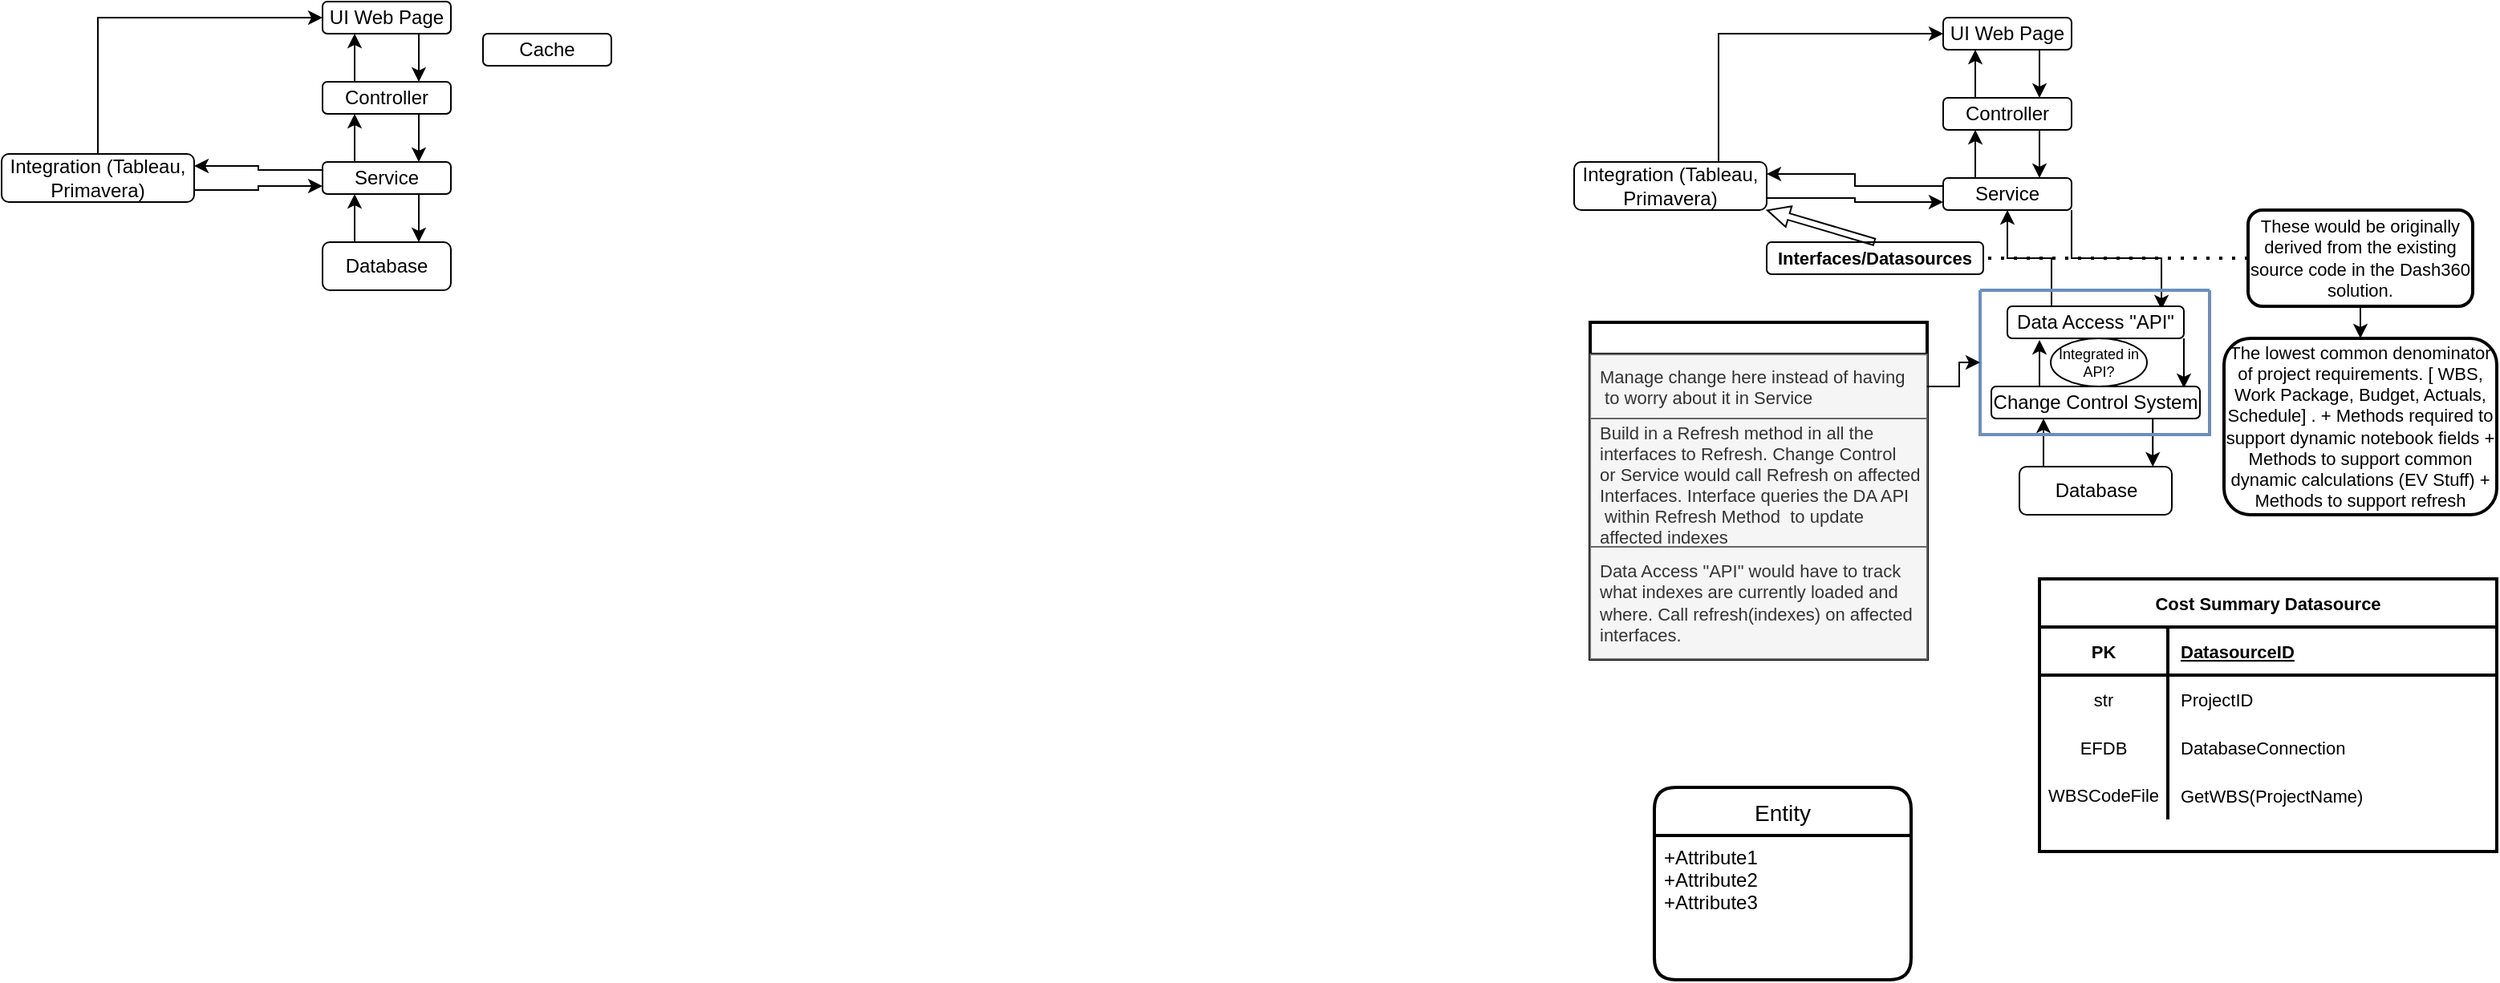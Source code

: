 <mxfile version="20.2.4" type="github">
  <diagram id="zAPG3s6eNBlKXScx0uPv" name="Page-1">
    <mxGraphModel dx="2272" dy="762" grid="1" gridSize="10" guides="1" tooltips="1" connect="1" arrows="1" fold="1" page="1" pageScale="1" pageWidth="850" pageHeight="1100" math="0" shadow="0">
      <root>
        <mxCell id="0" />
        <mxCell id="1" parent="0" />
        <mxCell id="6c2BMC_qpxblbNM1LoXK-9" style="edgeStyle=orthogonalEdgeStyle;rounded=0;orthogonalLoop=1;jettySize=auto;html=1;exitX=0.75;exitY=1;exitDx=0;exitDy=0;entryX=0.75;entryY=0;entryDx=0;entryDy=0;" parent="1" source="6c2BMC_qpxblbNM1LoXK-1" target="6c2BMC_qpxblbNM1LoXK-6" edge="1">
          <mxGeometry relative="1" as="geometry" />
        </mxCell>
        <mxCell id="6c2BMC_qpxblbNM1LoXK-1" value="UI Web Page" style="rounded=1;whiteSpace=wrap;html=1;" parent="1" vertex="1">
          <mxGeometry x="490" y="40" width="80" height="20" as="geometry" />
        </mxCell>
        <mxCell id="6c2BMC_qpxblbNM1LoXK-10" style="edgeStyle=orthogonalEdgeStyle;rounded=0;orthogonalLoop=1;jettySize=auto;html=1;exitX=0.75;exitY=1;exitDx=0;exitDy=0;entryX=0.75;entryY=0;entryDx=0;entryDy=0;" parent="1" source="6c2BMC_qpxblbNM1LoXK-6" target="6c2BMC_qpxblbNM1LoXK-7" edge="1">
          <mxGeometry relative="1" as="geometry" />
        </mxCell>
        <mxCell id="6c2BMC_qpxblbNM1LoXK-18" style="edgeStyle=orthogonalEdgeStyle;rounded=0;orthogonalLoop=1;jettySize=auto;html=1;exitX=0.25;exitY=0;exitDx=0;exitDy=0;entryX=0.25;entryY=1;entryDx=0;entryDy=0;" parent="1" source="6c2BMC_qpxblbNM1LoXK-6" target="6c2BMC_qpxblbNM1LoXK-1" edge="1">
          <mxGeometry relative="1" as="geometry" />
        </mxCell>
        <mxCell id="6c2BMC_qpxblbNM1LoXK-6" value="Controller" style="rounded=1;whiteSpace=wrap;html=1;" parent="1" vertex="1">
          <mxGeometry x="490" y="90" width="80" height="20" as="geometry" />
        </mxCell>
        <mxCell id="6c2BMC_qpxblbNM1LoXK-15" style="edgeStyle=orthogonalEdgeStyle;rounded=0;orthogonalLoop=1;jettySize=auto;html=1;exitX=0;exitY=0.25;exitDx=0;exitDy=0;entryX=1;entryY=0.25;entryDx=0;entryDy=0;" parent="1" source="6c2BMC_qpxblbNM1LoXK-7" target="6c2BMC_qpxblbNM1LoXK-13" edge="1">
          <mxGeometry relative="1" as="geometry" />
        </mxCell>
        <mxCell id="6c2BMC_qpxblbNM1LoXK-17" style="edgeStyle=orthogonalEdgeStyle;rounded=0;orthogonalLoop=1;jettySize=auto;html=1;exitX=0.25;exitY=0;exitDx=0;exitDy=0;entryX=0.25;entryY=1;entryDx=0;entryDy=0;" parent="1" source="6c2BMC_qpxblbNM1LoXK-7" target="6c2BMC_qpxblbNM1LoXK-6" edge="1">
          <mxGeometry relative="1" as="geometry" />
        </mxCell>
        <mxCell id="6c2BMC_qpxblbNM1LoXK-51" style="edgeStyle=orthogonalEdgeStyle;rounded=0;orthogonalLoop=1;jettySize=auto;html=1;exitX=1;exitY=1;exitDx=0;exitDy=0;entryX=0.873;entryY=0.1;entryDx=0;entryDy=0;entryPerimeter=0;fontSize=9;" parent="1" source="6c2BMC_qpxblbNM1LoXK-7" target="6c2BMC_qpxblbNM1LoXK-21" edge="1">
          <mxGeometry relative="1" as="geometry" />
        </mxCell>
        <mxCell id="6c2BMC_qpxblbNM1LoXK-7" value="Service" style="rounded=1;whiteSpace=wrap;html=1;" parent="1" vertex="1">
          <mxGeometry x="490" y="140" width="80" height="20" as="geometry" />
        </mxCell>
        <mxCell id="6c2BMC_qpxblbNM1LoXK-82" style="edgeStyle=orthogonalEdgeStyle;rounded=0;orthogonalLoop=1;jettySize=auto;html=1;exitX=0.25;exitY=0;exitDx=0;exitDy=0;entryX=0.25;entryY=1;entryDx=0;entryDy=0;fontSize=11;" parent="1" source="6c2BMC_qpxblbNM1LoXK-11" target="6c2BMC_qpxblbNM1LoXK-22" edge="1">
          <mxGeometry relative="1" as="geometry" />
        </mxCell>
        <mxCell id="6c2BMC_qpxblbNM1LoXK-11" value="Database" style="rounded=1;whiteSpace=wrap;html=1;" parent="1" vertex="1">
          <mxGeometry x="537.5" y="320" width="95" height="30" as="geometry" />
        </mxCell>
        <mxCell id="6c2BMC_qpxblbNM1LoXK-14" style="edgeStyle=orthogonalEdgeStyle;rounded=0;orthogonalLoop=1;jettySize=auto;html=1;exitX=1;exitY=0.75;exitDx=0;exitDy=0;entryX=0;entryY=0.75;entryDx=0;entryDy=0;" parent="1" source="6c2BMC_qpxblbNM1LoXK-13" target="6c2BMC_qpxblbNM1LoXK-7" edge="1">
          <mxGeometry relative="1" as="geometry" />
        </mxCell>
        <mxCell id="6c2BMC_qpxblbNM1LoXK-19" style="edgeStyle=orthogonalEdgeStyle;rounded=0;orthogonalLoop=1;jettySize=auto;html=1;exitX=0.75;exitY=0;exitDx=0;exitDy=0;entryX=0;entryY=0.5;entryDx=0;entryDy=0;" parent="1" source="6c2BMC_qpxblbNM1LoXK-13" target="6c2BMC_qpxblbNM1LoXK-1" edge="1">
          <mxGeometry relative="1" as="geometry" />
        </mxCell>
        <mxCell id="6c2BMC_qpxblbNM1LoXK-13" value="Integration (Tableau, Primavera)" style="rounded=1;whiteSpace=wrap;html=1;" parent="1" vertex="1">
          <mxGeometry x="260" y="130" width="120" height="30" as="geometry" />
        </mxCell>
        <mxCell id="6c2BMC_qpxblbNM1LoXK-53" style="edgeStyle=orthogonalEdgeStyle;rounded=0;orthogonalLoop=1;jettySize=auto;html=1;exitX=0.25;exitY=0;exitDx=0;exitDy=0;entryX=0.5;entryY=1;entryDx=0;entryDy=0;fontSize=9;" parent="1" source="6c2BMC_qpxblbNM1LoXK-21" target="6c2BMC_qpxblbNM1LoXK-7" edge="1">
          <mxGeometry relative="1" as="geometry" />
        </mxCell>
        <mxCell id="6c2BMC_qpxblbNM1LoXK-59" style="edgeStyle=orthogonalEdgeStyle;rounded=0;orthogonalLoop=1;jettySize=auto;html=1;exitX=1;exitY=1;exitDx=0;exitDy=0;entryX=0.923;entryY=0.05;entryDx=0;entryDy=0;entryPerimeter=0;fontSize=11;" parent="1" source="6c2BMC_qpxblbNM1LoXK-21" target="6c2BMC_qpxblbNM1LoXK-22" edge="1">
          <mxGeometry relative="1" as="geometry" />
        </mxCell>
        <mxCell id="6c2BMC_qpxblbNM1LoXK-21" value="Data Access &quot;API&quot;" style="rounded=1;whiteSpace=wrap;html=1;" parent="1" vertex="1">
          <mxGeometry x="530" y="220" width="110" height="20" as="geometry" />
        </mxCell>
        <mxCell id="6c2BMC_qpxblbNM1LoXK-60" style="edgeStyle=orthogonalEdgeStyle;rounded=0;orthogonalLoop=1;jettySize=auto;html=1;exitX=0.25;exitY=0;exitDx=0;exitDy=0;entryX=0.182;entryY=1.05;entryDx=0;entryDy=0;entryPerimeter=0;fontSize=11;" parent="1" source="6c2BMC_qpxblbNM1LoXK-22" target="6c2BMC_qpxblbNM1LoXK-21" edge="1">
          <mxGeometry relative="1" as="geometry" />
        </mxCell>
        <mxCell id="6c2BMC_qpxblbNM1LoXK-62" style="edgeStyle=orthogonalEdgeStyle;rounded=0;orthogonalLoop=1;jettySize=auto;html=1;exitX=0.75;exitY=1;exitDx=0;exitDy=0;entryX=0.875;entryY=0;entryDx=0;entryDy=0;entryPerimeter=0;fontSize=11;" parent="1" source="6c2BMC_qpxblbNM1LoXK-22" target="6c2BMC_qpxblbNM1LoXK-11" edge="1">
          <mxGeometry relative="1" as="geometry" />
        </mxCell>
        <mxCell id="6c2BMC_qpxblbNM1LoXK-22" value="Change Control System" style="rounded=1;whiteSpace=wrap;html=1;" parent="1" vertex="1">
          <mxGeometry x="520" y="270" width="130" height="20" as="geometry" />
        </mxCell>
        <mxCell id="6c2BMC_qpxblbNM1LoXK-27" style="edgeStyle=orthogonalEdgeStyle;rounded=0;orthogonalLoop=1;jettySize=auto;html=1;exitX=0.75;exitY=1;exitDx=0;exitDy=0;entryX=0.75;entryY=0;entryDx=0;entryDy=0;" parent="1" source="6c2BMC_qpxblbNM1LoXK-28" target="6c2BMC_qpxblbNM1LoXK-31" edge="1">
          <mxGeometry relative="1" as="geometry" />
        </mxCell>
        <mxCell id="6c2BMC_qpxblbNM1LoXK-28" value="UI Web Page" style="rounded=1;whiteSpace=wrap;html=1;" parent="1" vertex="1">
          <mxGeometry x="-520" y="30" width="80" height="20" as="geometry" />
        </mxCell>
        <mxCell id="6c2BMC_qpxblbNM1LoXK-29" style="edgeStyle=orthogonalEdgeStyle;rounded=0;orthogonalLoop=1;jettySize=auto;html=1;exitX=0.75;exitY=1;exitDx=0;exitDy=0;entryX=0.75;entryY=0;entryDx=0;entryDy=0;" parent="1" source="6c2BMC_qpxblbNM1LoXK-31" target="6c2BMC_qpxblbNM1LoXK-35" edge="1">
          <mxGeometry relative="1" as="geometry" />
        </mxCell>
        <mxCell id="6c2BMC_qpxblbNM1LoXK-30" style="edgeStyle=orthogonalEdgeStyle;rounded=0;orthogonalLoop=1;jettySize=auto;html=1;exitX=0.25;exitY=0;exitDx=0;exitDy=0;entryX=0.25;entryY=1;entryDx=0;entryDy=0;" parent="1" source="6c2BMC_qpxblbNM1LoXK-31" target="6c2BMC_qpxblbNM1LoXK-28" edge="1">
          <mxGeometry relative="1" as="geometry" />
        </mxCell>
        <mxCell id="6c2BMC_qpxblbNM1LoXK-31" value="Controller" style="rounded=1;whiteSpace=wrap;html=1;" parent="1" vertex="1">
          <mxGeometry x="-520" y="80" width="80" height="20" as="geometry" />
        </mxCell>
        <mxCell id="6c2BMC_qpxblbNM1LoXK-32" style="edgeStyle=orthogonalEdgeStyle;rounded=0;orthogonalLoop=1;jettySize=auto;html=1;exitX=0.75;exitY=1;exitDx=0;exitDy=0;entryX=0.75;entryY=0;entryDx=0;entryDy=0;" parent="1" source="6c2BMC_qpxblbNM1LoXK-35" target="6c2BMC_qpxblbNM1LoXK-37" edge="1">
          <mxGeometry relative="1" as="geometry" />
        </mxCell>
        <mxCell id="6c2BMC_qpxblbNM1LoXK-33" style="edgeStyle=orthogonalEdgeStyle;rounded=0;orthogonalLoop=1;jettySize=auto;html=1;exitX=0;exitY=0.25;exitDx=0;exitDy=0;entryX=1;entryY=0.25;entryDx=0;entryDy=0;" parent="1" source="6c2BMC_qpxblbNM1LoXK-35" target="6c2BMC_qpxblbNM1LoXK-73" edge="1">
          <mxGeometry relative="1" as="geometry">
            <mxPoint x="-590" y="135" as="targetPoint" />
          </mxGeometry>
        </mxCell>
        <mxCell id="6c2BMC_qpxblbNM1LoXK-34" style="edgeStyle=orthogonalEdgeStyle;rounded=0;orthogonalLoop=1;jettySize=auto;html=1;exitX=0.25;exitY=0;exitDx=0;exitDy=0;entryX=0.25;entryY=1;entryDx=0;entryDy=0;" parent="1" source="6c2BMC_qpxblbNM1LoXK-35" target="6c2BMC_qpxblbNM1LoXK-31" edge="1">
          <mxGeometry relative="1" as="geometry" />
        </mxCell>
        <mxCell id="6c2BMC_qpxblbNM1LoXK-35" value="Service" style="rounded=1;whiteSpace=wrap;html=1;" parent="1" vertex="1">
          <mxGeometry x="-520" y="130" width="80" height="20" as="geometry" />
        </mxCell>
        <mxCell id="6c2BMC_qpxblbNM1LoXK-36" style="edgeStyle=orthogonalEdgeStyle;rounded=0;orthogonalLoop=1;jettySize=auto;html=1;exitX=0.25;exitY=0;exitDx=0;exitDy=0;entryX=0.25;entryY=1;entryDx=0;entryDy=0;" parent="1" source="6c2BMC_qpxblbNM1LoXK-37" target="6c2BMC_qpxblbNM1LoXK-35" edge="1">
          <mxGeometry relative="1" as="geometry" />
        </mxCell>
        <mxCell id="6c2BMC_qpxblbNM1LoXK-37" value="Database" style="rounded=1;whiteSpace=wrap;html=1;" parent="1" vertex="1">
          <mxGeometry x="-520" y="180" width="80" height="30" as="geometry" />
        </mxCell>
        <mxCell id="6c2BMC_qpxblbNM1LoXK-38" style="edgeStyle=orthogonalEdgeStyle;rounded=0;orthogonalLoop=1;jettySize=auto;html=1;exitX=1;exitY=0.75;exitDx=0;exitDy=0;entryX=0;entryY=0.75;entryDx=0;entryDy=0;" parent="1" source="6c2BMC_qpxblbNM1LoXK-73" target="6c2BMC_qpxblbNM1LoXK-35" edge="1">
          <mxGeometry relative="1" as="geometry">
            <mxPoint x="-590" y="145" as="sourcePoint" />
          </mxGeometry>
        </mxCell>
        <mxCell id="6c2BMC_qpxblbNM1LoXK-39" style="edgeStyle=orthogonalEdgeStyle;rounded=0;orthogonalLoop=1;jettySize=auto;html=1;exitX=0.5;exitY=0;exitDx=0;exitDy=0;entryX=0;entryY=0.5;entryDx=0;entryDy=0;" parent="1" source="6c2BMC_qpxblbNM1LoXK-73" target="6c2BMC_qpxblbNM1LoXK-28" edge="1">
          <mxGeometry relative="1" as="geometry">
            <mxPoint x="-610" y="130" as="sourcePoint" />
          </mxGeometry>
        </mxCell>
        <mxCell id="6c2BMC_qpxblbNM1LoXK-45" value="Integrated in API?" style="ellipse;whiteSpace=wrap;html=1;fontSize=9;" parent="1" vertex="1">
          <mxGeometry x="557" y="240" width="60" height="30" as="geometry" />
        </mxCell>
        <mxCell id="6c2BMC_qpxblbNM1LoXK-57" value="" style="endArrow=none;dashed=1;html=1;dashPattern=1 3;strokeWidth=2;rounded=0;fontSize=9;" parent="1" edge="1">
          <mxGeometry width="50" height="50" relative="1" as="geometry">
            <mxPoint x="510" y="190" as="sourcePoint" />
            <mxPoint x="680" y="190" as="targetPoint" />
          </mxGeometry>
        </mxCell>
        <mxCell id="6c2BMC_qpxblbNM1LoXK-58" value="Interfaces/Datasources" style="rounded=1;whiteSpace=wrap;html=1;fontSize=11;fontStyle=1" parent="1" vertex="1">
          <mxGeometry x="380" y="180" width="135" height="20" as="geometry" />
        </mxCell>
        <mxCell id="6c2BMC_qpxblbNM1LoXK-66" value="" style="swimlane;startSize=0;fontSize=11;fillColor=#dae8fc;strokeColor=#6c8ebf;strokeWidth=2;" parent="1" vertex="1">
          <mxGeometry x="513" y="210" width="143" height="90" as="geometry" />
        </mxCell>
        <mxCell id="6c2BMC_qpxblbNM1LoXK-69" value="" style="swimlane;fontStyle=0;childLayout=stackLayout;horizontal=1;startSize=20;horizontalStack=0;resizeParent=1;resizeParentMax=0;resizeLast=0;collapsible=1;marginBottom=0;fontSize=11;strokeWidth=2;" parent="1" vertex="1">
          <mxGeometry x="270" y="230" width="210" height="210" as="geometry">
            <mxRectangle x="590" y="170" width="60" height="30" as="alternateBounds" />
          </mxGeometry>
        </mxCell>
        <mxCell id="6c2BMC_qpxblbNM1LoXK-70" value="Manage change here instead of having&#xa; to worry about it in Service" style="text;strokeColor=#666666;fillColor=#f5f5f5;align=left;verticalAlign=middle;spacingLeft=4;spacingRight=4;overflow=hidden;points=[[0,0.5],[1,0.5]];portConstraint=eastwest;rotatable=0;fontSize=11;fontColor=#333333;" parent="6c2BMC_qpxblbNM1LoXK-69" vertex="1">
          <mxGeometry y="20" width="210" height="40" as="geometry" />
        </mxCell>
        <mxCell id="6c2BMC_qpxblbNM1LoXK-79" value="Build in a Refresh method in all the &#xa;interfaces to Refresh. Change Control or Service would call Refresh on affected&#xa;Interfaces. Interface queries the DA API&#xa; within Refresh Method  to update affected indexes" style="text;strokeColor=#666666;fillColor=#f5f5f5;align=left;verticalAlign=middle;spacingLeft=4;spacingRight=4;overflow=hidden;points=[[0,0.5],[1,0.5]];portConstraint=eastwest;rotatable=0;fontSize=11;fontColor=#333333;whiteSpace=wrap;" parent="6c2BMC_qpxblbNM1LoXK-69" vertex="1">
          <mxGeometry y="60" width="210" height="80" as="geometry" />
        </mxCell>
        <mxCell id="6c2BMC_qpxblbNM1LoXK-77" value="Data Access &quot;API&quot; would have to track what indexes are currently loaded and where. Call refresh(indexes) on affected interfaces." style="text;align=left;verticalAlign=middle;spacingLeft=4;spacingRight=4;overflow=hidden;points=[[0,0.5],[1,0.5]];portConstraint=eastwest;rotatable=0;fontSize=11;whiteSpace=wrap;fillColor=#f5f5f5;fontColor=#333333;strokeColor=#666666;" parent="6c2BMC_qpxblbNM1LoXK-69" vertex="1">
          <mxGeometry y="140" width="210" height="70" as="geometry" />
        </mxCell>
        <mxCell id="6c2BMC_qpxblbNM1LoXK-73" value="Integration (Tableau, Primavera)" style="rounded=1;whiteSpace=wrap;html=1;" parent="1" vertex="1">
          <mxGeometry x="-720" y="125" width="120" height="30" as="geometry" />
        </mxCell>
        <mxCell id="6c2BMC_qpxblbNM1LoXK-80" style="edgeStyle=orthogonalEdgeStyle;rounded=0;orthogonalLoop=1;jettySize=auto;html=1;exitX=1;exitY=0.5;exitDx=0;exitDy=0;fontSize=11;" parent="1" source="6c2BMC_qpxblbNM1LoXK-70" target="6c2BMC_qpxblbNM1LoXK-66" edge="1">
          <mxGeometry relative="1" as="geometry" />
        </mxCell>
        <mxCell id="6c2BMC_qpxblbNM1LoXK-94" value="" style="edgeStyle=orthogonalEdgeStyle;rounded=0;orthogonalLoop=1;jettySize=auto;html=1;fontSize=11;" parent="1" source="6c2BMC_qpxblbNM1LoXK-89" target="6c2BMC_qpxblbNM1LoXK-93" edge="1">
          <mxGeometry relative="1" as="geometry" />
        </mxCell>
        <mxCell id="6c2BMC_qpxblbNM1LoXK-89" value="These would be originally derived from the existing source code in the Dash360 solution." style="rounded=1;whiteSpace=wrap;html=1;fontSize=11;strokeWidth=2;" parent="1" vertex="1">
          <mxGeometry x="680" y="160" width="140" height="60" as="geometry" />
        </mxCell>
        <mxCell id="6c2BMC_qpxblbNM1LoXK-92" value="" style="shape=flexArrow;endArrow=classic;html=1;rounded=0;fontSize=11;entryX=1;entryY=1;entryDx=0;entryDy=0;exitX=0.5;exitY=0;exitDx=0;exitDy=0;width=4.167;endSize=4.267;endWidth=8.194;" parent="1" source="6c2BMC_qpxblbNM1LoXK-58" target="6c2BMC_qpxblbNM1LoXK-13" edge="1">
          <mxGeometry width="50" height="50" relative="1" as="geometry">
            <mxPoint x="400" y="290" as="sourcePoint" />
            <mxPoint x="450" y="240" as="targetPoint" />
          </mxGeometry>
        </mxCell>
        <mxCell id="6c2BMC_qpxblbNM1LoXK-93" value="The lowest common denominator of project requirements. [ WBS, Work Package, Budget, Actuals, Schedule] . + Methods required to support dynamic notebook fields + Methods to support common dynamic calculations (EV Stuff) + Methods to support refresh" style="rounded=1;whiteSpace=wrap;html=1;fontSize=11;strokeWidth=2;" parent="1" vertex="1">
          <mxGeometry x="665" y="240" width="170" height="110" as="geometry" />
        </mxCell>
        <mxCell id="6c2BMC_qpxblbNM1LoXK-108" value="Cost Summary Datasource" style="shape=table;startSize=30;container=1;collapsible=1;childLayout=tableLayout;fixedRows=1;rowLines=0;fontStyle=1;align=center;resizeLast=1;fontSize=11;strokeWidth=2;" parent="1" vertex="1">
          <mxGeometry x="550" y="390" width="285" height="170" as="geometry" />
        </mxCell>
        <mxCell id="6c2BMC_qpxblbNM1LoXK-109" value="" style="shape=tableRow;horizontal=0;startSize=0;swimlaneHead=0;swimlaneBody=0;fillColor=none;collapsible=0;dropTarget=0;points=[[0,0.5],[1,0.5]];portConstraint=eastwest;top=0;left=0;right=0;bottom=1;fontSize=11;strokeWidth=2;" parent="6c2BMC_qpxblbNM1LoXK-108" vertex="1">
          <mxGeometry y="30" width="285" height="30" as="geometry" />
        </mxCell>
        <mxCell id="6c2BMC_qpxblbNM1LoXK-110" value="PK" style="shape=partialRectangle;connectable=0;fillColor=none;top=0;left=0;bottom=0;right=0;fontStyle=1;overflow=hidden;fontSize=11;strokeWidth=2;" parent="6c2BMC_qpxblbNM1LoXK-109" vertex="1">
          <mxGeometry width="80" height="30" as="geometry">
            <mxRectangle width="80" height="30" as="alternateBounds" />
          </mxGeometry>
        </mxCell>
        <mxCell id="6c2BMC_qpxblbNM1LoXK-111" value="DatasourceID" style="shape=partialRectangle;connectable=0;fillColor=none;top=0;left=0;bottom=0;right=0;align=left;spacingLeft=6;fontStyle=5;overflow=hidden;fontSize=11;strokeWidth=2;" parent="6c2BMC_qpxblbNM1LoXK-109" vertex="1">
          <mxGeometry x="80" width="205" height="30" as="geometry">
            <mxRectangle width="205" height="30" as="alternateBounds" />
          </mxGeometry>
        </mxCell>
        <mxCell id="6c2BMC_qpxblbNM1LoXK-112" value="" style="shape=tableRow;horizontal=0;startSize=0;swimlaneHead=0;swimlaneBody=0;fillColor=none;collapsible=0;dropTarget=0;points=[[0,0.5],[1,0.5]];portConstraint=eastwest;top=0;left=0;right=0;bottom=0;fontSize=11;strokeWidth=2;" parent="6c2BMC_qpxblbNM1LoXK-108" vertex="1">
          <mxGeometry y="60" width="285" height="30" as="geometry" />
        </mxCell>
        <mxCell id="6c2BMC_qpxblbNM1LoXK-113" value="str" style="shape=partialRectangle;connectable=0;fillColor=none;top=0;left=0;bottom=0;right=0;editable=1;overflow=hidden;fontSize=11;strokeWidth=2;" parent="6c2BMC_qpxblbNM1LoXK-112" vertex="1">
          <mxGeometry width="80" height="30" as="geometry">
            <mxRectangle width="80" height="30" as="alternateBounds" />
          </mxGeometry>
        </mxCell>
        <mxCell id="6c2BMC_qpxblbNM1LoXK-114" value="ProjectID" style="shape=partialRectangle;connectable=0;fillColor=none;top=0;left=0;bottom=0;right=0;align=left;spacingLeft=6;overflow=hidden;fontSize=11;strokeWidth=2;" parent="6c2BMC_qpxblbNM1LoXK-112" vertex="1">
          <mxGeometry x="80" width="205" height="30" as="geometry">
            <mxRectangle width="205" height="30" as="alternateBounds" />
          </mxGeometry>
        </mxCell>
        <mxCell id="6c2BMC_qpxblbNM1LoXK-124" value="" style="shape=tableRow;horizontal=0;startSize=0;swimlaneHead=0;swimlaneBody=0;fillColor=none;collapsible=0;dropTarget=0;points=[[0,0.5],[1,0.5]];portConstraint=eastwest;top=0;left=0;right=0;bottom=0;fontSize=11;strokeWidth=2;" parent="6c2BMC_qpxblbNM1LoXK-108" vertex="1">
          <mxGeometry y="90" width="285" height="30" as="geometry" />
        </mxCell>
        <mxCell id="6c2BMC_qpxblbNM1LoXK-125" value="EFDB" style="shape=partialRectangle;connectable=0;fillColor=none;top=0;left=0;bottom=0;right=0;editable=1;overflow=hidden;fontSize=11;strokeWidth=2;" parent="6c2BMC_qpxblbNM1LoXK-124" vertex="1">
          <mxGeometry width="80" height="30" as="geometry">
            <mxRectangle width="80" height="30" as="alternateBounds" />
          </mxGeometry>
        </mxCell>
        <mxCell id="6c2BMC_qpxblbNM1LoXK-126" value="DatabaseConnection" style="shape=partialRectangle;connectable=0;fillColor=none;top=0;left=0;bottom=0;right=0;align=left;spacingLeft=6;overflow=hidden;fontSize=11;strokeWidth=2;" parent="6c2BMC_qpxblbNM1LoXK-124" vertex="1">
          <mxGeometry x="80" width="205" height="30" as="geometry">
            <mxRectangle width="205" height="30" as="alternateBounds" />
          </mxGeometry>
        </mxCell>
        <mxCell id="6c2BMC_qpxblbNM1LoXK-118" value="" style="shape=tableRow;horizontal=0;startSize=0;swimlaneHead=0;swimlaneBody=0;fillColor=none;collapsible=0;dropTarget=0;points=[[0,0.5],[1,0.5]];portConstraint=eastwest;top=0;left=0;right=0;bottom=0;fontSize=11;strokeWidth=2;" parent="6c2BMC_qpxblbNM1LoXK-108" vertex="1">
          <mxGeometry y="120" width="285" height="30" as="geometry" />
        </mxCell>
        <mxCell id="6c2BMC_qpxblbNM1LoXK-119" value="WBSCodeFile" style="shape=partialRectangle;connectable=0;fillColor=none;top=0;left=0;bottom=0;right=0;editable=1;overflow=hidden;fontSize=11;strokeWidth=2;whiteSpace=wrap;" parent="6c2BMC_qpxblbNM1LoXK-118" vertex="1">
          <mxGeometry width="80" height="30" as="geometry">
            <mxRectangle width="80" height="30" as="alternateBounds" />
          </mxGeometry>
        </mxCell>
        <mxCell id="6c2BMC_qpxblbNM1LoXK-120" value="GetWBS(ProjectName)" style="shape=partialRectangle;connectable=0;fillColor=none;top=0;left=0;bottom=0;right=0;align=left;spacingLeft=6;overflow=hidden;fontSize=11;strokeWidth=2;" parent="6c2BMC_qpxblbNM1LoXK-118" vertex="1">
          <mxGeometry x="80" width="205" height="30" as="geometry">
            <mxRectangle width="205" height="30" as="alternateBounds" />
          </mxGeometry>
        </mxCell>
        <mxCell id="6c2BMC_qpxblbNM1LoXK-127" value="Entity" style="swimlane;childLayout=stackLayout;horizontal=1;startSize=30;horizontalStack=0;rounded=1;fontSize=14;fontStyle=0;strokeWidth=2;resizeParent=0;resizeLast=1;shadow=0;dashed=0;align=center;" parent="1" vertex="1">
          <mxGeometry x="310" y="520" width="160" height="120" as="geometry" />
        </mxCell>
        <mxCell id="6c2BMC_qpxblbNM1LoXK-128" value="+Attribute1&#xa;+Attribute2&#xa;+Attribute3" style="align=left;strokeColor=none;fillColor=none;spacingLeft=4;fontSize=12;verticalAlign=top;resizable=0;rotatable=0;part=1;" parent="6c2BMC_qpxblbNM1LoXK-127" vertex="1">
          <mxGeometry y="30" width="160" height="90" as="geometry" />
        </mxCell>
        <mxCell id="16i-nf_rvmOnG4rMdPLO-1" value="Cache" style="rounded=1;whiteSpace=wrap;html=1;" vertex="1" parent="1">
          <mxGeometry x="-420" y="50" width="80" height="20" as="geometry" />
        </mxCell>
      </root>
    </mxGraphModel>
  </diagram>
</mxfile>
